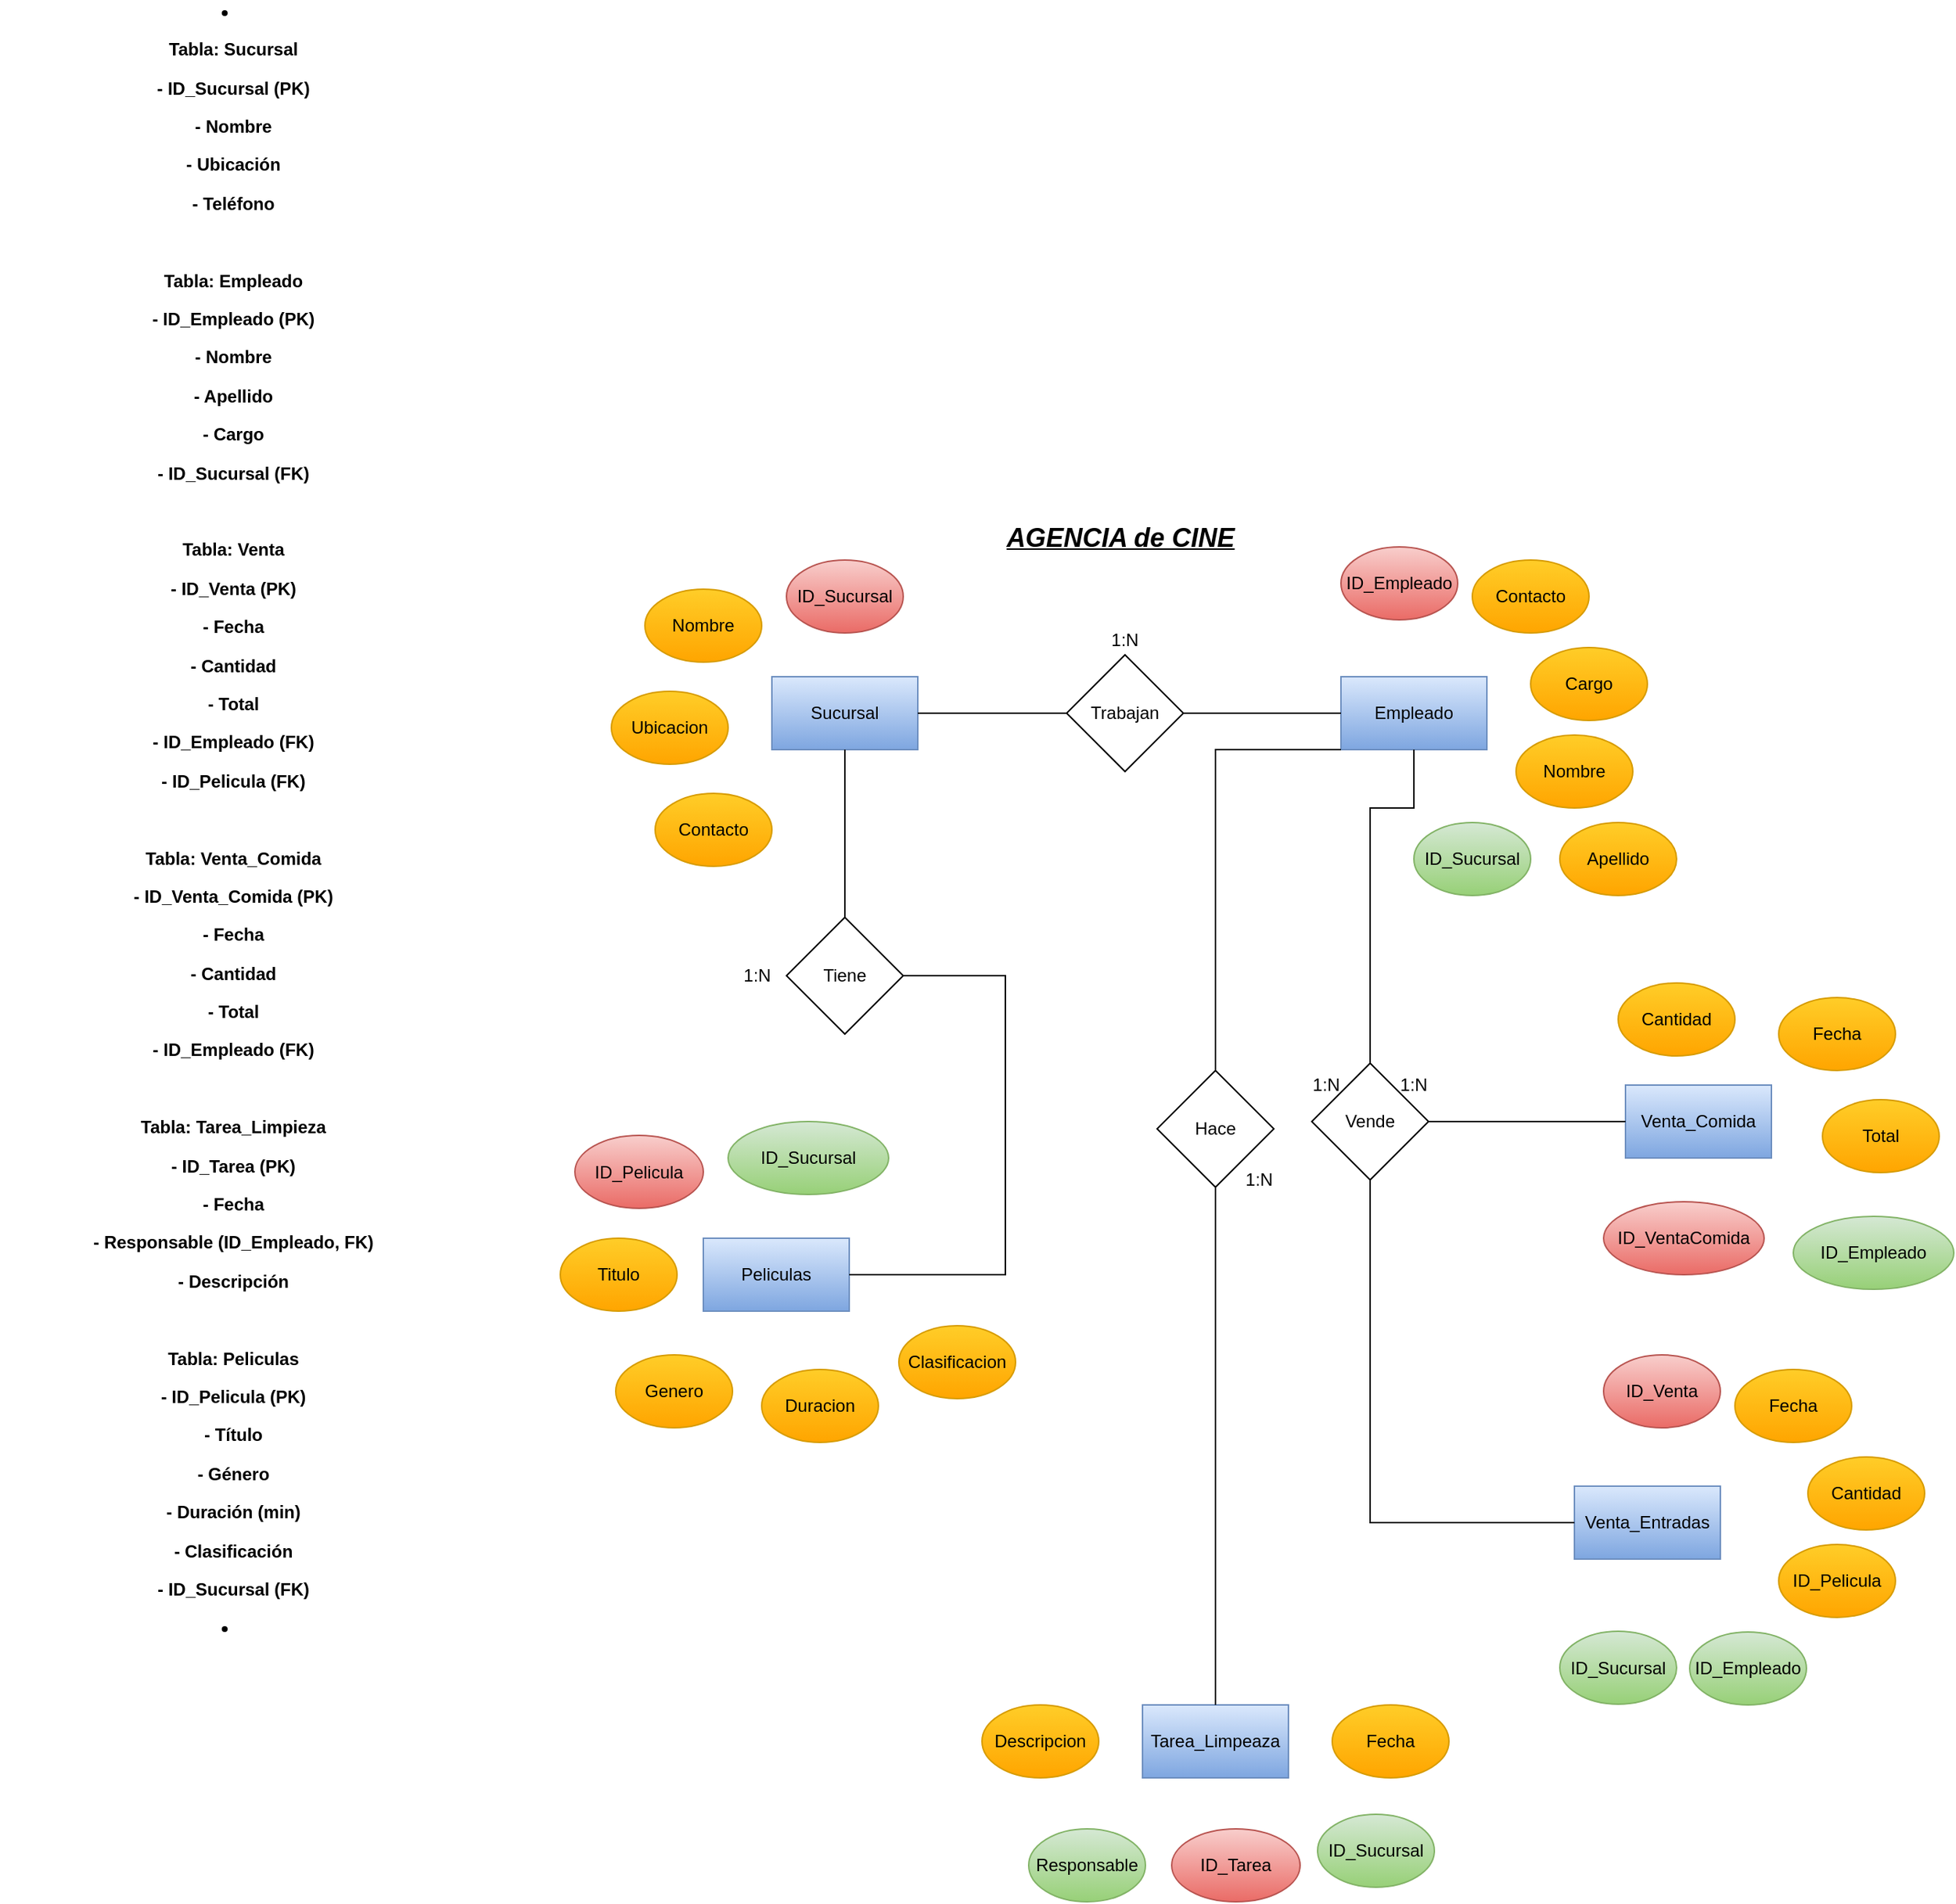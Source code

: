 <mxfile version="24.8.3">
  <diagram name="Página-1" id="E9i3scVjh4bo6Yp9m_Li">
    <mxGraphModel dx="1493" dy="1733" grid="1" gridSize="10" guides="1" tooltips="1" connect="1" arrows="1" fold="1" page="1" pageScale="1" pageWidth="827" pageHeight="1169" math="0" shadow="0">
      <root>
        <mxCell id="0" />
        <mxCell id="1" parent="0" />
        <mxCell id="mTttjkaUfo1wh758HqRv-1" value="&lt;font style=&quot;font-size: 18px;&quot;&gt;&lt;u&gt;&lt;i&gt;&lt;b&gt;AGENCIA de CINE&lt;/b&gt;&lt;/i&gt;&lt;/u&gt;&lt;/font&gt;" style="text;html=1;align=center;verticalAlign=middle;whiteSpace=wrap;rounded=0;" parent="1" vertex="1">
          <mxGeometry x="204" y="70" width="290" height="30" as="geometry" />
        </mxCell>
        <mxCell id="q7SbR-ML_V5xvWDEwEp4-1" value="&lt;li&gt;&lt;p&gt;&lt;b&gt;Tabla: Sucursal&lt;/b&gt;&lt;/p&gt;&lt;p&gt;&lt;b&gt;- ID_Sucursal (PK)&lt;/b&gt;&lt;/p&gt;&lt;p&gt;&lt;b&gt;- Nombre&lt;/b&gt;&lt;/p&gt;&lt;p&gt;&lt;b&gt;- Ubicación&lt;/b&gt;&lt;/p&gt;&lt;p&gt;&lt;b&gt;- Teléfono&lt;/b&gt;&lt;/p&gt;&lt;p&gt;&lt;b&gt;&lt;br&gt;&lt;/b&gt;&lt;/p&gt;&lt;p&gt;&lt;b&gt;Tabla: Empleado&lt;/b&gt;&lt;/p&gt;&lt;p&gt;&lt;b&gt;- ID_Empleado (PK)&lt;/b&gt;&lt;/p&gt;&lt;p&gt;&lt;b&gt;- Nombre&lt;/b&gt;&lt;/p&gt;&lt;p&gt;&lt;b&gt;- Apellido&lt;/b&gt;&lt;/p&gt;&lt;p&gt;&lt;b&gt;- Cargo&lt;/b&gt;&lt;/p&gt;&lt;p&gt;&lt;b&gt;- ID_Sucursal (FK)&lt;/b&gt;&lt;/p&gt;&lt;p&gt;&lt;b&gt;&lt;br&gt;&lt;/b&gt;&lt;/p&gt;&lt;p&gt;&lt;b&gt;Tabla: Venta&lt;/b&gt;&lt;/p&gt;&lt;p&gt;&lt;b&gt;- ID_Venta (PK)&lt;/b&gt;&lt;/p&gt;&lt;p&gt;&lt;b&gt;- Fecha&lt;/b&gt;&lt;/p&gt;&lt;p&gt;&lt;b&gt;- Cantidad&lt;/b&gt;&lt;/p&gt;&lt;p&gt;&lt;b&gt;- Total&lt;/b&gt;&lt;/p&gt;&lt;p&gt;&lt;b&gt;- ID_Empleado (FK)&lt;/b&gt;&lt;/p&gt;&lt;p&gt;&lt;b&gt;- ID_Pelicula (FK)&lt;/b&gt;&lt;/p&gt;&lt;p&gt;&lt;b&gt;&lt;br&gt;&lt;/b&gt;&lt;/p&gt;&lt;p&gt;&lt;b&gt;Tabla: Venta_Comida&lt;/b&gt;&lt;/p&gt;&lt;p&gt;&lt;b&gt;- ID_Venta_Comida (PK)&lt;/b&gt;&lt;/p&gt;&lt;p&gt;&lt;b&gt;- Fecha&lt;/b&gt;&lt;/p&gt;&lt;p&gt;&lt;b&gt;- Cantidad&lt;/b&gt;&lt;/p&gt;&lt;p&gt;&lt;b&gt;- Total&lt;/b&gt;&lt;/p&gt;&lt;p&gt;&lt;b&gt;- ID_Empleado (FK)&lt;/b&gt;&lt;/p&gt;&lt;p&gt;&lt;b&gt;&lt;br&gt;&lt;/b&gt;&lt;/p&gt;&lt;p&gt;&lt;b&gt;Tabla: Tarea_Limpieza&lt;/b&gt;&lt;/p&gt;&lt;p&gt;&lt;b&gt;- ID_Tarea (PK)&lt;/b&gt;&lt;/p&gt;&lt;p&gt;&lt;b&gt;- Fecha&lt;/b&gt;&lt;/p&gt;&lt;p&gt;&lt;b&gt;- Responsable (ID_Empleado, FK)&lt;/b&gt;&lt;/p&gt;&lt;p&gt;&lt;b&gt;- Descripción&lt;/b&gt;&lt;/p&gt;&lt;p&gt;&lt;b&gt;&lt;br&gt;&lt;/b&gt;&lt;/p&gt;&lt;p&gt;&lt;b&gt;Tabla: Peliculas&lt;/b&gt;&lt;/p&gt;&lt;p&gt;&lt;b&gt;- ID_Pelicula (PK)&lt;/b&gt;&lt;/p&gt;&lt;p&gt;&lt;b&gt;- Título&lt;/b&gt;&lt;/p&gt;&lt;p&gt;&lt;b&gt;- Género&lt;/b&gt;&lt;/p&gt;&lt;p&gt;&lt;b&gt;- Duración (min)&lt;/b&gt;&lt;/p&gt;&lt;p&gt;&lt;b&gt;- Clasificación&lt;/b&gt;&lt;/p&gt;&lt;p&gt;&lt;b&gt;- ID_Sucursal (FK)&lt;/b&gt;&lt;/p&gt;&lt;/li&gt;&lt;li&gt;&lt;div&gt;&lt;br&gt;&lt;/div&gt;&lt;/li&gt;" style="text;html=1;align=center;verticalAlign=middle;whiteSpace=wrap;rounded=0;" parent="1" vertex="1">
          <mxGeometry x="-419" y="225" width="320" height="120" as="geometry" />
        </mxCell>
        <mxCell id="PeG7N-2sru5S7kPxvau--1" value="Sucursal" style="rounded=0;whiteSpace=wrap;html=1;fillColor=#dae8fc;gradientColor=#7ea6e0;strokeColor=#6c8ebf;" parent="1" vertex="1">
          <mxGeometry x="110" y="180" width="100" height="50" as="geometry" />
        </mxCell>
        <mxCell id="PeG7N-2sru5S7kPxvau--2" value="Nombre" style="ellipse;whiteSpace=wrap;html=1;fillColor=#ffcd28;gradientColor=#ffa500;strokeColor=#d79b00;" parent="1" vertex="1">
          <mxGeometry x="23" y="120" width="80" height="50" as="geometry" />
        </mxCell>
        <mxCell id="PeG7N-2sru5S7kPxvau--3" value="Contacto" style="ellipse;whiteSpace=wrap;html=1;fillColor=#ffcd28;gradientColor=#ffa500;strokeColor=#d79b00;" parent="1" vertex="1">
          <mxGeometry x="30" y="260" width="80" height="50" as="geometry" />
        </mxCell>
        <mxCell id="PeG7N-2sru5S7kPxvau--4" value="Ubicacion" style="ellipse;whiteSpace=wrap;html=1;fillColor=#ffcd28;gradientColor=#ffa500;strokeColor=#d79b00;" parent="1" vertex="1">
          <mxGeometry y="190" width="80" height="50" as="geometry" />
        </mxCell>
        <mxCell id="PeG7N-2sru5S7kPxvau--5" value="ID_Sucursal" style="ellipse;whiteSpace=wrap;html=1;fillColor=#f8cecc;gradientColor=#ea6b66;strokeColor=#b85450;" parent="1" vertex="1">
          <mxGeometry x="120" y="100" width="80" height="50" as="geometry" />
        </mxCell>
        <mxCell id="PeG7N-2sru5S7kPxvau--6" value="Empleado" style="rounded=0;whiteSpace=wrap;html=1;fillColor=#dae8fc;gradientColor=#7ea6e0;strokeColor=#6c8ebf;" parent="1" vertex="1">
          <mxGeometry x="500" y="180" width="100" height="50" as="geometry" />
        </mxCell>
        <mxCell id="PeG7N-2sru5S7kPxvau--7" value="Nombre" style="ellipse;whiteSpace=wrap;html=1;fillColor=#ffcd28;gradientColor=#ffa500;strokeColor=#d79b00;" parent="1" vertex="1">
          <mxGeometry x="620" y="220" width="80" height="50" as="geometry" />
        </mxCell>
        <mxCell id="PeG7N-2sru5S7kPxvau--8" value="ID_Sucursal" style="ellipse;whiteSpace=wrap;html=1;fillColor=#d5e8d4;gradientColor=#97d077;strokeColor=#82b366;" parent="1" vertex="1">
          <mxGeometry x="550" y="280" width="80" height="50" as="geometry" />
        </mxCell>
        <mxCell id="PeG7N-2sru5S7kPxvau--9" value="Apellido" style="ellipse;whiteSpace=wrap;html=1;fillColor=#ffcd28;gradientColor=#ffa500;strokeColor=#d79b00;" parent="1" vertex="1">
          <mxGeometry x="650" y="280" width="80" height="50" as="geometry" />
        </mxCell>
        <mxCell id="PeG7N-2sru5S7kPxvau--10" value="ID_Empleado" style="ellipse;whiteSpace=wrap;html=1;fillColor=#f8cecc;gradientColor=#ea6b66;strokeColor=#b85450;" parent="1" vertex="1">
          <mxGeometry x="500" y="91" width="80" height="50" as="geometry" />
        </mxCell>
        <mxCell id="PeG7N-2sru5S7kPxvau--11" value="Cargo" style="ellipse;whiteSpace=wrap;html=1;fillColor=#ffcd28;gradientColor=#ffa500;strokeColor=#d79b00;" parent="1" vertex="1">
          <mxGeometry x="630" y="160" width="80" height="50" as="geometry" />
        </mxCell>
        <mxCell id="PeG7N-2sru5S7kPxvau--12" value="Contacto" style="ellipse;whiteSpace=wrap;html=1;fillColor=#ffcd28;gradientColor=#ffa500;strokeColor=#d79b00;" parent="1" vertex="1">
          <mxGeometry x="590" y="100" width="80" height="50" as="geometry" />
        </mxCell>
        <mxCell id="PaemTn16cb9oj95XPDvz-1" value="Venta_Entradas" style="rounded=0;whiteSpace=wrap;html=1;fillColor=#dae8fc;gradientColor=#7ea6e0;strokeColor=#6c8ebf;" vertex="1" parent="1">
          <mxGeometry x="660" y="735" width="100" height="50" as="geometry" />
        </mxCell>
        <mxCell id="PaemTn16cb9oj95XPDvz-2" value="Fecha" style="ellipse;whiteSpace=wrap;html=1;fillColor=#ffcd28;gradientColor=#ffa500;strokeColor=#d79b00;" vertex="1" parent="1">
          <mxGeometry x="770" y="655" width="80" height="50" as="geometry" />
        </mxCell>
        <mxCell id="PaemTn16cb9oj95XPDvz-3" value="ID_Empleado" style="ellipse;whiteSpace=wrap;html=1;fillColor=#d5e8d4;gradientColor=#97d077;strokeColor=#82b366;" vertex="1" parent="1">
          <mxGeometry x="739" y="835" width="80" height="50" as="geometry" />
        </mxCell>
        <mxCell id="PaemTn16cb9oj95XPDvz-4" value="Cantidad" style="ellipse;whiteSpace=wrap;html=1;fillColor=#ffcd28;gradientColor=#ffa500;strokeColor=#d79b00;" vertex="1" parent="1">
          <mxGeometry x="820" y="715" width="80" height="50" as="geometry" />
        </mxCell>
        <mxCell id="PaemTn16cb9oj95XPDvz-5" value="ID_Venta" style="ellipse;whiteSpace=wrap;html=1;fillColor=#f8cecc;gradientColor=#ea6b66;strokeColor=#b85450;" vertex="1" parent="1">
          <mxGeometry x="680" y="645" width="80" height="50" as="geometry" />
        </mxCell>
        <mxCell id="PaemTn16cb9oj95XPDvz-6" value="ID_Sucursal" style="ellipse;whiteSpace=wrap;html=1;fillColor=#d5e8d4;gradientColor=#97d077;strokeColor=#82b366;" vertex="1" parent="1">
          <mxGeometry x="650" y="834.5" width="80" height="50" as="geometry" />
        </mxCell>
        <mxCell id="PaemTn16cb9oj95XPDvz-7" value="ID_Pelicula" style="ellipse;whiteSpace=wrap;html=1;fillColor=#ffcd28;gradientColor=#ffa500;strokeColor=#d79b00;" vertex="1" parent="1">
          <mxGeometry x="800" y="775" width="80" height="50" as="geometry" />
        </mxCell>
        <mxCell id="PaemTn16cb9oj95XPDvz-8" value="Venta_Comida" style="rounded=0;whiteSpace=wrap;html=1;fillColor=#dae8fc;gradientColor=#7ea6e0;strokeColor=#6c8ebf;" vertex="1" parent="1">
          <mxGeometry x="695" y="460" width="100" height="50" as="geometry" />
        </mxCell>
        <mxCell id="PaemTn16cb9oj95XPDvz-9" value="Cantidad" style="ellipse;whiteSpace=wrap;html=1;fillColor=#ffcd28;gradientColor=#ffa500;strokeColor=#d79b00;" vertex="1" parent="1">
          <mxGeometry x="690" y="390" width="80" height="50" as="geometry" />
        </mxCell>
        <mxCell id="PaemTn16cb9oj95XPDvz-10" value="ID_Empleado" style="ellipse;whiteSpace=wrap;html=1;fillColor=#d5e8d4;gradientColor=#97d077;strokeColor=#82b366;" vertex="1" parent="1">
          <mxGeometry x="810" y="550" width="110" height="50" as="geometry" />
        </mxCell>
        <mxCell id="PaemTn16cb9oj95XPDvz-11" value="Total" style="ellipse;whiteSpace=wrap;html=1;fillColor=#ffcd28;gradientColor=#ffa500;strokeColor=#d79b00;" vertex="1" parent="1">
          <mxGeometry x="830" y="470" width="80" height="50" as="geometry" />
        </mxCell>
        <mxCell id="PaemTn16cb9oj95XPDvz-12" value="Fecha" style="ellipse;whiteSpace=wrap;html=1;fillColor=#ffcd28;gradientColor=#ffa500;strokeColor=#d79b00;" vertex="1" parent="1">
          <mxGeometry x="800" y="400" width="80" height="50" as="geometry" />
        </mxCell>
        <mxCell id="PaemTn16cb9oj95XPDvz-13" value="ID_VentaComida" style="ellipse;whiteSpace=wrap;html=1;fillColor=#f8cecc;gradientColor=#ea6b66;strokeColor=#b85450;" vertex="1" parent="1">
          <mxGeometry x="680" y="540" width="110" height="50" as="geometry" />
        </mxCell>
        <mxCell id="PaemTn16cb9oj95XPDvz-15" value="Tarea_Limpeaza" style="rounded=0;whiteSpace=wrap;html=1;fillColor=#dae8fc;gradientColor=#7ea6e0;strokeColor=#6c8ebf;" vertex="1" parent="1">
          <mxGeometry x="364" y="885" width="100" height="50" as="geometry" />
        </mxCell>
        <mxCell id="PaemTn16cb9oj95XPDvz-16" value="Responsable" style="ellipse;whiteSpace=wrap;html=1;fillColor=#d5e8d4;gradientColor=#97d077;strokeColor=#82b366;" vertex="1" parent="1">
          <mxGeometry x="286" y="970" width="80" height="50" as="geometry" />
        </mxCell>
        <mxCell id="PaemTn16cb9oj95XPDvz-17" value="ID_Tarea" style="ellipse;whiteSpace=wrap;html=1;fillColor=#f8cecc;gradientColor=#ea6b66;strokeColor=#b85450;" vertex="1" parent="1">
          <mxGeometry x="384" y="970" width="88" height="50" as="geometry" />
        </mxCell>
        <mxCell id="PaemTn16cb9oj95XPDvz-18" value="Descripcion" style="ellipse;whiteSpace=wrap;html=1;fillColor=#ffcd28;gradientColor=#ffa500;strokeColor=#d79b00;" vertex="1" parent="1">
          <mxGeometry x="254" y="885" width="80" height="50" as="geometry" />
        </mxCell>
        <mxCell id="PaemTn16cb9oj95XPDvz-19" value="Fecha" style="ellipse;whiteSpace=wrap;html=1;fillColor=#ffcd28;gradientColor=#ffa500;strokeColor=#d79b00;" vertex="1" parent="1">
          <mxGeometry x="494" y="885" width="80" height="50" as="geometry" />
        </mxCell>
        <mxCell id="PaemTn16cb9oj95XPDvz-22" value="Peliculas" style="rounded=0;whiteSpace=wrap;html=1;fillColor=#dae8fc;gradientColor=#7ea6e0;strokeColor=#6c8ebf;" vertex="1" parent="1">
          <mxGeometry x="63" y="565" width="100" height="50" as="geometry" />
        </mxCell>
        <mxCell id="PaemTn16cb9oj95XPDvz-23" value="Duracion" style="ellipse;whiteSpace=wrap;html=1;fillColor=#ffcd28;gradientColor=#ffa500;strokeColor=#d79b00;" vertex="1" parent="1">
          <mxGeometry x="103" y="655" width="80" height="50" as="geometry" />
        </mxCell>
        <mxCell id="PaemTn16cb9oj95XPDvz-24" value="ID_Pelicula" style="ellipse;whiteSpace=wrap;html=1;fillColor=#f8cecc;gradientColor=#ea6b66;strokeColor=#b85450;" vertex="1" parent="1">
          <mxGeometry x="-25" y="494.5" width="88" height="50" as="geometry" />
        </mxCell>
        <mxCell id="PaemTn16cb9oj95XPDvz-25" value="Genero" style="ellipse;whiteSpace=wrap;html=1;fillColor=#ffcd28;gradientColor=#ffa500;strokeColor=#d79b00;" vertex="1" parent="1">
          <mxGeometry x="3" y="645" width="80" height="50" as="geometry" />
        </mxCell>
        <mxCell id="PaemTn16cb9oj95XPDvz-26" value="Titulo" style="ellipse;whiteSpace=wrap;html=1;fillColor=#ffcd28;gradientColor=#ffa500;strokeColor=#d79b00;" vertex="1" parent="1">
          <mxGeometry x="-35" y="565" width="80" height="50" as="geometry" />
        </mxCell>
        <mxCell id="PaemTn16cb9oj95XPDvz-27" value="ID_Sucursal" style="ellipse;whiteSpace=wrap;html=1;fillColor=#d5e8d4;gradientColor=#97d077;strokeColor=#82b366;" vertex="1" parent="1">
          <mxGeometry x="80" y="485" width="110" height="50" as="geometry" />
        </mxCell>
        <mxCell id="PaemTn16cb9oj95XPDvz-28" value="Clasificacion" style="ellipse;whiteSpace=wrap;html=1;fillColor=#ffcd28;gradientColor=#ffa500;strokeColor=#d79b00;" vertex="1" parent="1">
          <mxGeometry x="197" y="625" width="80" height="50" as="geometry" />
        </mxCell>
        <mxCell id="PaemTn16cb9oj95XPDvz-29" value="ID_Sucursal" style="ellipse;whiteSpace=wrap;html=1;fillColor=#d5e8d4;gradientColor=#97d077;strokeColor=#82b366;" vertex="1" parent="1">
          <mxGeometry x="484" y="960" width="80" height="50" as="geometry" />
        </mxCell>
        <mxCell id="PaemTn16cb9oj95XPDvz-31" value="Trabajan" style="rhombus;whiteSpace=wrap;html=1;" vertex="1" parent="1">
          <mxGeometry x="312" y="165" width="80" height="80" as="geometry" />
        </mxCell>
        <mxCell id="PaemTn16cb9oj95XPDvz-33" value="" style="endArrow=none;html=1;rounded=0;entryX=1;entryY=0.5;entryDx=0;entryDy=0;exitX=0;exitY=0.5;exitDx=0;exitDy=0;" edge="1" parent="1" source="PaemTn16cb9oj95XPDvz-31" target="PeG7N-2sru5S7kPxvau--1">
          <mxGeometry width="50" height="50" relative="1" as="geometry">
            <mxPoint x="270" y="270" as="sourcePoint" />
            <mxPoint x="320" y="220" as="targetPoint" />
          </mxGeometry>
        </mxCell>
        <mxCell id="PaemTn16cb9oj95XPDvz-34" value="" style="endArrow=none;html=1;rounded=0;entryX=0;entryY=0.5;entryDx=0;entryDy=0;exitX=1;exitY=0.5;exitDx=0;exitDy=0;" edge="1" parent="1" source="PaemTn16cb9oj95XPDvz-31" target="PeG7N-2sru5S7kPxvau--6">
          <mxGeometry width="50" height="50" relative="1" as="geometry">
            <mxPoint x="290" y="320" as="sourcePoint" />
            <mxPoint x="340" y="270" as="targetPoint" />
          </mxGeometry>
        </mxCell>
        <mxCell id="PaemTn16cb9oj95XPDvz-35" value="1:N" style="text;strokeColor=none;align=center;fillColor=none;html=1;verticalAlign=middle;whiteSpace=wrap;rounded=0;" vertex="1" parent="1">
          <mxGeometry x="322" y="140" width="60" height="30" as="geometry" />
        </mxCell>
        <mxCell id="PaemTn16cb9oj95XPDvz-36" value="Vende" style="rhombus;whiteSpace=wrap;html=1;" vertex="1" parent="1">
          <mxGeometry x="480" y="445" width="80" height="80" as="geometry" />
        </mxCell>
        <mxCell id="PaemTn16cb9oj95XPDvz-38" value="1:N" style="text;html=1;align=center;verticalAlign=middle;whiteSpace=wrap;rounded=0;" vertex="1" parent="1">
          <mxGeometry x="520" y="445" width="60" height="30" as="geometry" />
        </mxCell>
        <mxCell id="PaemTn16cb9oj95XPDvz-39" value="1:N" style="text;html=1;align=center;verticalAlign=middle;whiteSpace=wrap;rounded=0;" vertex="1" parent="1">
          <mxGeometry x="460" y="445" width="60" height="30" as="geometry" />
        </mxCell>
        <mxCell id="PaemTn16cb9oj95XPDvz-46" value="Hace" style="rhombus;whiteSpace=wrap;html=1;" vertex="1" parent="1">
          <mxGeometry x="374" y="450" width="80" height="80" as="geometry" />
        </mxCell>
        <mxCell id="PaemTn16cb9oj95XPDvz-47" value="1:N" style="text;strokeColor=none;align=center;fillColor=none;html=1;verticalAlign=middle;whiteSpace=wrap;rounded=0;" vertex="1" parent="1">
          <mxGeometry x="414" y="510" width="60" height="30" as="geometry" />
        </mxCell>
        <mxCell id="PaemTn16cb9oj95XPDvz-51" value="" style="endArrow=none;html=1;rounded=0;entryX=0.5;entryY=1;entryDx=0;entryDy=0;exitX=0.5;exitY=0;exitDx=0;exitDy=0;" edge="1" parent="1" source="PaemTn16cb9oj95XPDvz-36" target="PeG7N-2sru5S7kPxvau--6">
          <mxGeometry width="50" height="50" relative="1" as="geometry">
            <mxPoint x="470" y="380" as="sourcePoint" />
            <mxPoint x="520" y="330" as="targetPoint" />
            <Array as="points">
              <mxPoint x="520" y="270" />
              <mxPoint x="550" y="270" />
            </Array>
          </mxGeometry>
        </mxCell>
        <mxCell id="PaemTn16cb9oj95XPDvz-52" value="" style="endArrow=none;html=1;rounded=0;entryX=1;entryY=0.5;entryDx=0;entryDy=0;exitX=0;exitY=0.5;exitDx=0;exitDy=0;" edge="1" parent="1" source="PaemTn16cb9oj95XPDvz-8" target="PaemTn16cb9oj95XPDvz-36">
          <mxGeometry width="50" height="50" relative="1" as="geometry">
            <mxPoint x="450" y="580" as="sourcePoint" />
            <mxPoint x="500" y="530" as="targetPoint" />
          </mxGeometry>
        </mxCell>
        <mxCell id="PaemTn16cb9oj95XPDvz-53" value="" style="endArrow=none;html=1;rounded=0;entryX=0.5;entryY=1;entryDx=0;entryDy=0;exitX=0;exitY=0.5;exitDx=0;exitDy=0;" edge="1" parent="1" source="PaemTn16cb9oj95XPDvz-1" target="PaemTn16cb9oj95XPDvz-36">
          <mxGeometry width="50" height="50" relative="1" as="geometry">
            <mxPoint x="490" y="670" as="sourcePoint" />
            <mxPoint x="540" y="620" as="targetPoint" />
            <Array as="points">
              <mxPoint x="520" y="760" />
            </Array>
          </mxGeometry>
        </mxCell>
        <mxCell id="PaemTn16cb9oj95XPDvz-54" value="" style="endArrow=none;html=1;rounded=0;entryX=0;entryY=1;entryDx=0;entryDy=0;exitX=0.5;exitY=0;exitDx=0;exitDy=0;" edge="1" parent="1" source="PaemTn16cb9oj95XPDvz-46" target="PeG7N-2sru5S7kPxvau--6">
          <mxGeometry width="50" height="50" relative="1" as="geometry">
            <mxPoint x="300" y="400" as="sourcePoint" />
            <mxPoint x="350" y="350" as="targetPoint" />
            <Array as="points">
              <mxPoint x="414" y="230" />
            </Array>
          </mxGeometry>
        </mxCell>
        <mxCell id="PaemTn16cb9oj95XPDvz-56" value="Tiene" style="rhombus;whiteSpace=wrap;html=1;" vertex="1" parent="1">
          <mxGeometry x="120" y="345" width="80" height="80" as="geometry" />
        </mxCell>
        <mxCell id="PaemTn16cb9oj95XPDvz-57" value="" style="endArrow=none;html=1;rounded=0;entryX=0.5;entryY=1;entryDx=0;entryDy=0;exitX=0.5;exitY=0;exitDx=0;exitDy=0;" edge="1" parent="1" source="PaemTn16cb9oj95XPDvz-15" target="PaemTn16cb9oj95XPDvz-46">
          <mxGeometry width="50" height="50" relative="1" as="geometry">
            <mxPoint x="410" y="840" as="sourcePoint" />
            <mxPoint x="360" y="610" as="targetPoint" />
          </mxGeometry>
        </mxCell>
        <mxCell id="PaemTn16cb9oj95XPDvz-58" value="" style="endArrow=none;html=1;rounded=0;entryX=0.5;entryY=1;entryDx=0;entryDy=0;exitX=0.5;exitY=0;exitDx=0;exitDy=0;" edge="1" parent="1" source="PaemTn16cb9oj95XPDvz-56" target="PeG7N-2sru5S7kPxvau--1">
          <mxGeometry width="50" height="50" relative="1" as="geometry">
            <mxPoint x="230" y="330" as="sourcePoint" />
            <mxPoint x="280" y="280" as="targetPoint" />
          </mxGeometry>
        </mxCell>
        <mxCell id="PaemTn16cb9oj95XPDvz-59" value="1:N" style="text;html=1;align=center;verticalAlign=middle;whiteSpace=wrap;rounded=0;" vertex="1" parent="1">
          <mxGeometry x="70" y="370" width="60" height="30" as="geometry" />
        </mxCell>
        <mxCell id="PaemTn16cb9oj95XPDvz-60" value="" style="endArrow=none;html=1;rounded=0;entryX=1;entryY=0.5;entryDx=0;entryDy=0;exitX=1;exitY=0.5;exitDx=0;exitDy=0;" edge="1" parent="1" source="PaemTn16cb9oj95XPDvz-22" target="PaemTn16cb9oj95XPDvz-56">
          <mxGeometry width="50" height="50" relative="1" as="geometry">
            <mxPoint x="270" y="500" as="sourcePoint" />
            <mxPoint x="320" y="450" as="targetPoint" />
            <Array as="points">
              <mxPoint x="270" y="590" />
              <mxPoint x="270" y="385" />
            </Array>
          </mxGeometry>
        </mxCell>
      </root>
    </mxGraphModel>
  </diagram>
</mxfile>
